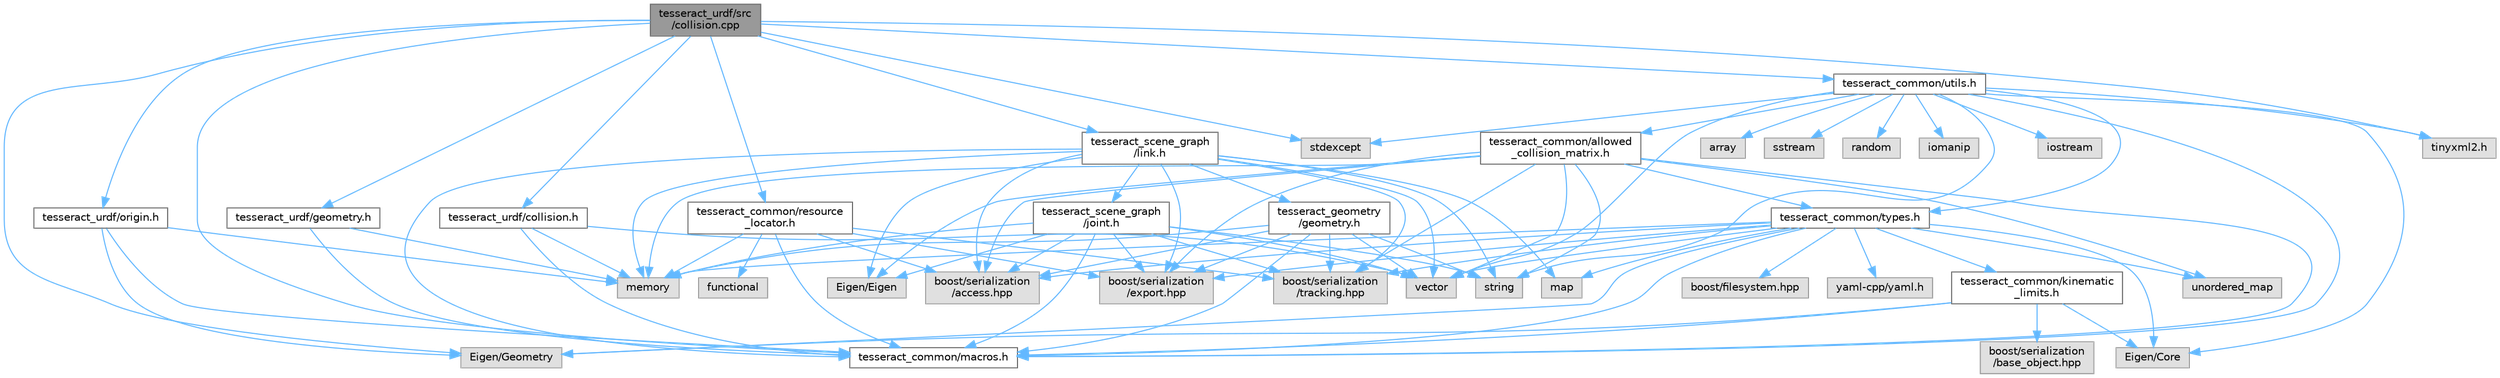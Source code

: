 digraph "tesseract_urdf/src/collision.cpp"
{
 // LATEX_PDF_SIZE
  bgcolor="transparent";
  edge [fontname=Helvetica,fontsize=10,labelfontname=Helvetica,labelfontsize=10];
  node [fontname=Helvetica,fontsize=10,shape=box,height=0.2,width=0.4];
  Node1 [label="tesseract_urdf/src\l/collision.cpp",height=0.2,width=0.4,color="gray40", fillcolor="grey60", style="filled", fontcolor="black",tooltip="Parse collision from xml string."];
  Node1 -> Node2 [color="steelblue1",style="solid"];
  Node2 [label="tesseract_common/macros.h",height=0.2,width=0.4,color="grey40", fillcolor="white", style="filled",URL="$de/d3c/macros_8h.html",tooltip="Common Tesseract Macros."];
  Node1 -> Node3 [color="steelblue1",style="solid"];
  Node3 [label="stdexcept",height=0.2,width=0.4,color="grey60", fillcolor="#E0E0E0", style="filled",tooltip=" "];
  Node1 -> Node4 [color="steelblue1",style="solid"];
  Node4 [label="Eigen/Geometry",height=0.2,width=0.4,color="grey60", fillcolor="#E0E0E0", style="filled",tooltip=" "];
  Node1 -> Node5 [color="steelblue1",style="solid"];
  Node5 [label="tesseract_common/utils.h",height=0.2,width=0.4,color="grey40", fillcolor="white", style="filled",URL="$dc/d79/tesseract__common_2include_2tesseract__common_2utils_8h.html",tooltip="Common Tesseract Utility Functions."];
  Node5 -> Node2 [color="steelblue1",style="solid"];
  Node5 -> Node6 [color="steelblue1",style="solid"];
  Node6 [label="array",height=0.2,width=0.4,color="grey60", fillcolor="#E0E0E0", style="filled",tooltip=" "];
  Node5 -> Node7 [color="steelblue1",style="solid"];
  Node7 [label="vector",height=0.2,width=0.4,color="grey60", fillcolor="#E0E0E0", style="filled",tooltip=" "];
  Node5 -> Node8 [color="steelblue1",style="solid"];
  Node8 [label="string",height=0.2,width=0.4,color="grey60", fillcolor="#E0E0E0", style="filled",tooltip=" "];
  Node5 -> Node9 [color="steelblue1",style="solid"];
  Node9 [label="sstream",height=0.2,width=0.4,color="grey60", fillcolor="#E0E0E0", style="filled",tooltip=" "];
  Node5 -> Node3 [color="steelblue1",style="solid"];
  Node5 -> Node10 [color="steelblue1",style="solid"];
  Node10 [label="random",height=0.2,width=0.4,color="grey60", fillcolor="#E0E0E0", style="filled",tooltip=" "];
  Node5 -> Node11 [color="steelblue1",style="solid"];
  Node11 [label="iomanip",height=0.2,width=0.4,color="grey60", fillcolor="#E0E0E0", style="filled",tooltip=" "];
  Node5 -> Node12 [color="steelblue1",style="solid"];
  Node12 [label="Eigen/Core",height=0.2,width=0.4,color="grey60", fillcolor="#E0E0E0", style="filled",tooltip=" "];
  Node5 -> Node13 [color="steelblue1",style="solid"];
  Node13 [label="iostream",height=0.2,width=0.4,color="grey60", fillcolor="#E0E0E0", style="filled",tooltip=" "];
  Node5 -> Node14 [color="steelblue1",style="solid"];
  Node14 [label="tinyxml2.h",height=0.2,width=0.4,color="grey60", fillcolor="#E0E0E0", style="filled",tooltip=" "];
  Node5 -> Node15 [color="steelblue1",style="solid"];
  Node15 [label="tesseract_common/allowed\l_collision_matrix.h",height=0.2,width=0.4,color="grey40", fillcolor="white", style="filled",URL="$d2/d01/allowed__collision__matrix_8h.html",tooltip=" "];
  Node15 -> Node2 [color="steelblue1",style="solid"];
  Node15 -> Node16 [color="steelblue1",style="solid"];
  Node16 [label="boost/serialization\l/access.hpp",height=0.2,width=0.4,color="grey60", fillcolor="#E0E0E0", style="filled",tooltip=" "];
  Node15 -> Node8 [color="steelblue1",style="solid"];
  Node15 -> Node7 [color="steelblue1",style="solid"];
  Node15 -> Node17 [color="steelblue1",style="solid"];
  Node17 [label="memory",height=0.2,width=0.4,color="grey60", fillcolor="#E0E0E0", style="filled",tooltip=" "];
  Node15 -> Node18 [color="steelblue1",style="solid"];
  Node18 [label="Eigen/Eigen",height=0.2,width=0.4,color="grey60", fillcolor="#E0E0E0", style="filled",tooltip=" "];
  Node15 -> Node19 [color="steelblue1",style="solid"];
  Node19 [label="unordered_map",height=0.2,width=0.4,color="grey60", fillcolor="#E0E0E0", style="filled",tooltip=" "];
  Node15 -> Node20 [color="steelblue1",style="solid"];
  Node20 [label="tesseract_common/types.h",height=0.2,width=0.4,color="grey40", fillcolor="white", style="filled",URL="$dd/ddb/tesseract__common_2include_2tesseract__common_2types_8h.html",tooltip="Common Tesseract Types."];
  Node20 -> Node2 [color="steelblue1",style="solid"];
  Node20 -> Node16 [color="steelblue1",style="solid"];
  Node20 -> Node12 [color="steelblue1",style="solid"];
  Node20 -> Node4 [color="steelblue1",style="solid"];
  Node20 -> Node7 [color="steelblue1",style="solid"];
  Node20 -> Node17 [color="steelblue1",style="solid"];
  Node20 -> Node21 [color="steelblue1",style="solid"];
  Node21 [label="map",height=0.2,width=0.4,color="grey60", fillcolor="#E0E0E0", style="filled",tooltip=" "];
  Node20 -> Node19 [color="steelblue1",style="solid"];
  Node20 -> Node22 [color="steelblue1",style="solid"];
  Node22 [label="boost/filesystem.hpp",height=0.2,width=0.4,color="grey60", fillcolor="#E0E0E0", style="filled",tooltip=" "];
  Node20 -> Node23 [color="steelblue1",style="solid"];
  Node23 [label="yaml-cpp/yaml.h",height=0.2,width=0.4,color="grey60", fillcolor="#E0E0E0", style="filled",tooltip=" "];
  Node20 -> Node24 [color="steelblue1",style="solid"];
  Node24 [label="tesseract_common/kinematic\l_limits.h",height=0.2,width=0.4,color="grey40", fillcolor="white", style="filled",URL="$d9/dc2/kinematic__limits_8h.html",tooltip="Common Tesseract Kinematic Limits and Related Utility Functions."];
  Node24 -> Node2 [color="steelblue1",style="solid"];
  Node24 -> Node12 [color="steelblue1",style="solid"];
  Node24 -> Node4 [color="steelblue1",style="solid"];
  Node24 -> Node25 [color="steelblue1",style="solid"];
  Node25 [label="boost/serialization\l/base_object.hpp",height=0.2,width=0.4,color="grey60", fillcolor="#E0E0E0", style="filled",tooltip=" "];
  Node20 -> Node26 [color="steelblue1",style="solid"];
  Node26 [label="boost/serialization\l/export.hpp",height=0.2,width=0.4,color="grey60", fillcolor="#E0E0E0", style="filled",tooltip=" "];
  Node20 -> Node27 [color="steelblue1",style="solid"];
  Node27 [label="boost/serialization\l/tracking.hpp",height=0.2,width=0.4,color="grey60", fillcolor="#E0E0E0", style="filled",tooltip=" "];
  Node15 -> Node26 [color="steelblue1",style="solid"];
  Node15 -> Node27 [color="steelblue1",style="solid"];
  Node5 -> Node20 [color="steelblue1",style="solid"];
  Node1 -> Node14 [color="steelblue1",style="solid"];
  Node1 -> Node28 [color="steelblue1",style="solid"];
  Node28 [label="tesseract_common/resource\l_locator.h",height=0.2,width=0.4,color="grey40", fillcolor="white", style="filled",URL="$d3/d95/resource__locator_8h.html",tooltip="Locate and retrieve resource data."];
  Node28 -> Node2 [color="steelblue1",style="solid"];
  Node28 -> Node16 [color="steelblue1",style="solid"];
  Node28 -> Node29 [color="steelblue1",style="solid"];
  Node29 [label="functional",height=0.2,width=0.4,color="grey60", fillcolor="#E0E0E0", style="filled",tooltip=" "];
  Node28 -> Node17 [color="steelblue1",style="solid"];
  Node28 -> Node26 [color="steelblue1",style="solid"];
  Node28 -> Node27 [color="steelblue1",style="solid"];
  Node1 -> Node30 [color="steelblue1",style="solid"];
  Node30 [label="tesseract_scene_graph\l/link.h",height=0.2,width=0.4,color="grey40", fillcolor="white", style="filled",URL="$d2/d5c/tesseract__scene__graph_2include_2tesseract__scene__graph_2link_8h.html",tooltip=" "];
  Node30 -> Node2 [color="steelblue1",style="solid"];
  Node30 -> Node16 [color="steelblue1",style="solid"];
  Node30 -> Node8 [color="steelblue1",style="solid"];
  Node30 -> Node7 [color="steelblue1",style="solid"];
  Node30 -> Node21 [color="steelblue1",style="solid"];
  Node30 -> Node17 [color="steelblue1",style="solid"];
  Node30 -> Node18 [color="steelblue1",style="solid"];
  Node30 -> Node31 [color="steelblue1",style="solid"];
  Node31 [label="tesseract_scene_graph\l/joint.h",height=0.2,width=0.4,color="grey40", fillcolor="white", style="filled",URL="$d4/d6d/tesseract__scene__graph_2include_2tesseract__scene__graph_2joint_8h.html",tooltip=" "];
  Node31 -> Node2 [color="steelblue1",style="solid"];
  Node31 -> Node16 [color="steelblue1",style="solid"];
  Node31 -> Node8 [color="steelblue1",style="solid"];
  Node31 -> Node7 [color="steelblue1",style="solid"];
  Node31 -> Node17 [color="steelblue1",style="solid"];
  Node31 -> Node18 [color="steelblue1",style="solid"];
  Node31 -> Node26 [color="steelblue1",style="solid"];
  Node31 -> Node27 [color="steelblue1",style="solid"];
  Node30 -> Node32 [color="steelblue1",style="solid"];
  Node32 [label="tesseract_geometry\l/geometry.h",height=0.2,width=0.4,color="grey40", fillcolor="white", style="filled",URL="$d0/da6/tesseract__geometry_2include_2tesseract__geometry_2geometry_8h.html",tooltip="Tesseract Geometries."];
  Node32 -> Node2 [color="steelblue1",style="solid"];
  Node32 -> Node16 [color="steelblue1",style="solid"];
  Node32 -> Node26 [color="steelblue1",style="solid"];
  Node32 -> Node17 [color="steelblue1",style="solid"];
  Node32 -> Node8 [color="steelblue1",style="solid"];
  Node32 -> Node7 [color="steelblue1",style="solid"];
  Node32 -> Node27 [color="steelblue1",style="solid"];
  Node30 -> Node26 [color="steelblue1",style="solid"];
  Node30 -> Node27 [color="steelblue1",style="solid"];
  Node1 -> Node33 [color="steelblue1",style="solid"];
  Node33 [label="tesseract_urdf/collision.h",height=0.2,width=0.4,color="grey40", fillcolor="white", style="filled",URL="$db/d44/collision_8h.html",tooltip="Parse collision from xml string."];
  Node33 -> Node2 [color="steelblue1",style="solid"];
  Node33 -> Node17 [color="steelblue1",style="solid"];
  Node33 -> Node7 [color="steelblue1",style="solid"];
  Node1 -> Node34 [color="steelblue1",style="solid"];
  Node34 [label="tesseract_urdf/geometry.h",height=0.2,width=0.4,color="grey40", fillcolor="white", style="filled",URL="$dc/d27/tesseract__urdf_2include_2tesseract__urdf_2geometry_8h.html",tooltip="Parse geometry from xml string."];
  Node34 -> Node2 [color="steelblue1",style="solid"];
  Node34 -> Node17 [color="steelblue1",style="solid"];
  Node1 -> Node35 [color="steelblue1",style="solid"];
  Node35 [label="tesseract_urdf/origin.h",height=0.2,width=0.4,color="grey40", fillcolor="white", style="filled",URL="$d7/d09/origin_8h.html",tooltip="Parse origin from xml string."];
  Node35 -> Node2 [color="steelblue1",style="solid"];
  Node35 -> Node17 [color="steelblue1",style="solid"];
  Node35 -> Node4 [color="steelblue1",style="solid"];
}
